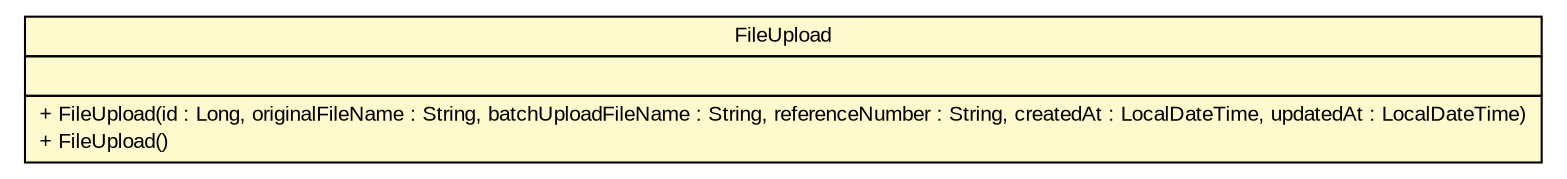 #!/usr/local/bin/dot
#
# Class diagram 
# Generated by UMLGraph version R5_6 (http://www.umlgraph.org/)
#

digraph G {
	edge [fontname="arial",fontsize=10,labelfontname="arial",labelfontsize=10];
	node [fontname="arial",fontsize=10,shape=plaintext];
	nodesep=0.25;
	ranksep=0.5;
	// de.exb.platform.cloud.fileservice.model.FileUpload
	c280 [label=<<table title="de.exb.platform.cloud.fileservice.model.FileUpload" border="0" cellborder="1" cellspacing="0" cellpadding="2" port="p" bgcolor="lemonChiffon" href="./FileUpload.html">
		<tr><td><table border="0" cellspacing="0" cellpadding="1">
<tr><td align="center" balign="center"> FileUpload </td></tr>
		</table></td></tr>
		<tr><td><table border="0" cellspacing="0" cellpadding="1">
<tr><td align="left" balign="left">  </td></tr>
		</table></td></tr>
		<tr><td><table border="0" cellspacing="0" cellpadding="1">
<tr><td align="left" balign="left"> + FileUpload(id : Long, originalFileName : String, batchUploadFileName : String, referenceNumber : String, createdAt : LocalDateTime, updatedAt : LocalDateTime) </td></tr>
<tr><td align="left" balign="left"> + FileUpload() </td></tr>
		</table></td></tr>
		</table>>, URL="./FileUpload.html", fontname="arial", fontcolor="black", fontsize=10.0];
}

